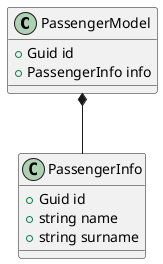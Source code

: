 ﻿@startuml
'https://plantuml.com/sequence-diagram

class PassengerModel {
    +Guid id
    +PassengerInfo info
}

class PassengerInfo {
    +Guid id
    +string name
    +string surname 
}

PassengerModel *-- PassengerInfo
@enduml